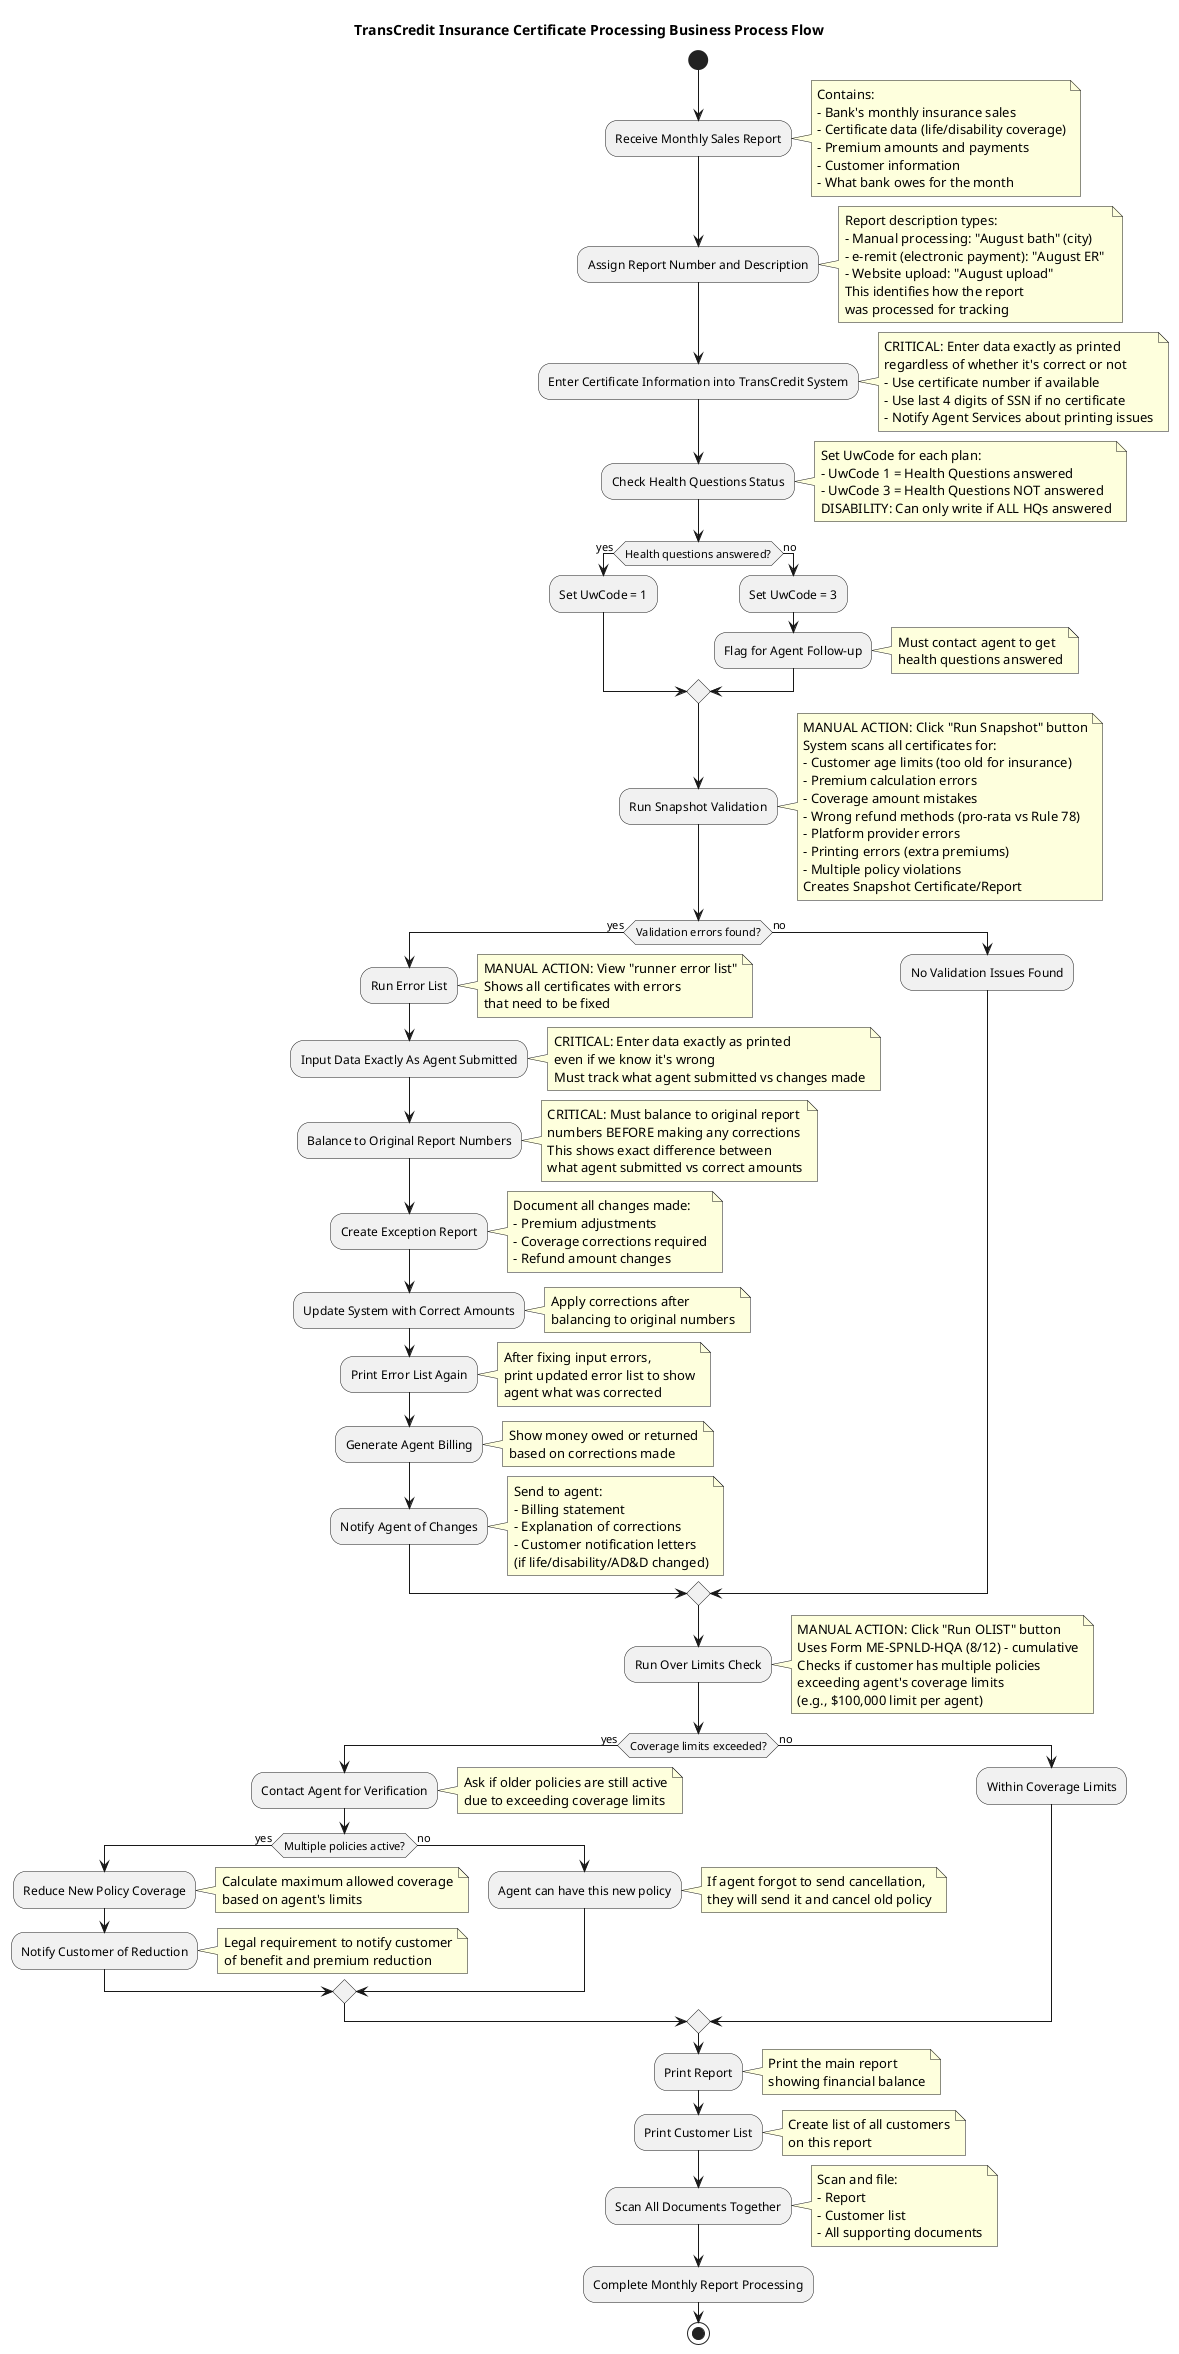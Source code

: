 @startuml
title TransCredit Insurance Certificate Processing Business Process Flow

start

:Receive Monthly Sales Report;
note right
  Contains:
  - Bank's monthly insurance sales
  - Certificate data (life/disability coverage)
  - Premium amounts and payments
  - Customer information
  - What bank owes for the month
end note

:Assign Report Number and Description;
note right
  Report description types:
  - Manual processing: "August bath" (city)
  - e-remit (electronic payment): "August ER" 
  - Website upload: "August upload"
  This identifies how the report
  was processed for tracking
end note

:Enter Certificate Information into TransCredit System;
note right
  CRITICAL: Enter data exactly as printed
  regardless of whether it's correct or not
  - Use certificate number if available
  - Use last 4 digits of SSN if no certificate
  - Notify Agent Services about printing issues
end note

:Check Health Questions Status;
note right
  Set UwCode for each plan:
  - UwCode 1 = Health Questions answered
  - UwCode 3 = Health Questions NOT answered
  DISABILITY: Can only write if ALL HQs answered
end note

if (Health questions answered?) then (yes)
  :Set UwCode = 1;
else (no)
  :Set UwCode = 3;
  :Flag for Agent Follow-up;
  note right
    Must contact agent to get
    health questions answered
  end note
endif

:Run Snapshot Validation;
note right
  MANUAL ACTION: Click "Run Snapshot" button
  System scans all certificates for:
  - Customer age limits (too old for insurance)
  - Premium calculation errors
  - Coverage amount mistakes
  - Wrong refund methods (pro-rata vs Rule 78)
  - Platform provider errors
  - Printing errors (extra premiums)
  - Multiple policy violations
  Creates Snapshot Certificate/Report
end note

if (Validation errors found?) then (yes)
  :Run Error List;
  note right
    MANUAL ACTION: View "runner error list"
    Shows all certificates with errors
    that need to be fixed
  end note
  
  :Input Data Exactly As Agent Submitted;
  note right
    CRITICAL: Enter data exactly as printed
    even if we know it's wrong
    Must track what agent submitted vs changes made
  end note
  
  :Balance to Original Report Numbers;
  note right
    CRITICAL: Must balance to original report
    numbers BEFORE making any corrections
    This shows exact difference between
    what agent submitted vs correct amounts
  end note
  
  :Create Exception Report;
  note right
    Document all changes made:
    - Premium adjustments
    - Coverage corrections required
    - Refund amount changes
  end note
  
  :Update System with Correct Amounts;
  note right
    Apply corrections after
    balancing to original numbers
  end note
  
  :Print Error List Again;
  note right
    After fixing input errors,
    print updated error list to show
    agent what was corrected
  end note
  
  :Generate Agent Billing;
  note right
    Show money owed or returned
    based on corrections made
  end note
  
  :Notify Agent of Changes;
  note right
    Send to agent:
    - Billing statement
    - Explanation of corrections
    - Customer notification letters
    (if life/disability/AD&D changed)
  end note
  
else (no)
  :No Validation Issues Found;
endif

:Run Over Limits Check;
note right
  MANUAL ACTION: Click "Run OLIST" button
  Uses Form ME-SPNLD-HQA (8/12) - cumulative
  Checks if customer has multiple policies
  exceeding agent's coverage limits
  (e.g., $100,000 limit per agent)
end note

if (Coverage limits exceeded?) then (yes)
  :Contact Agent for Verification;
  note right
    Ask if older policies are still active
    due to exceeding coverage limits
  end note
  
  if (Multiple policies active?) then (yes)
    :Reduce New Policy Coverage;
    note right
      Calculate maximum allowed coverage
      based on agent's limits
    end note
    
    :Notify Customer of Reduction;
    note right
      Legal requirement to notify customer
      of benefit and premium reduction
    end note
    
  else (no)
    :Agent can have this new policy;
    note right
      If agent forgot to send cancellation,
      they will send it and cancel old policy
    end note
  endif
  
else (no)
  :Within Coverage Limits;
endif

:Print Report;
note right
  Print the main report
  showing financial balance
end note

:Print Customer List;
note right
  Create list of all customers
  on this report
end note

:Scan All Documents Together;
note right
  Scan and file:
  - Report
  - Customer list
  - All supporting documents
end note

:Complete Monthly Report Processing;

stop

@enduml
